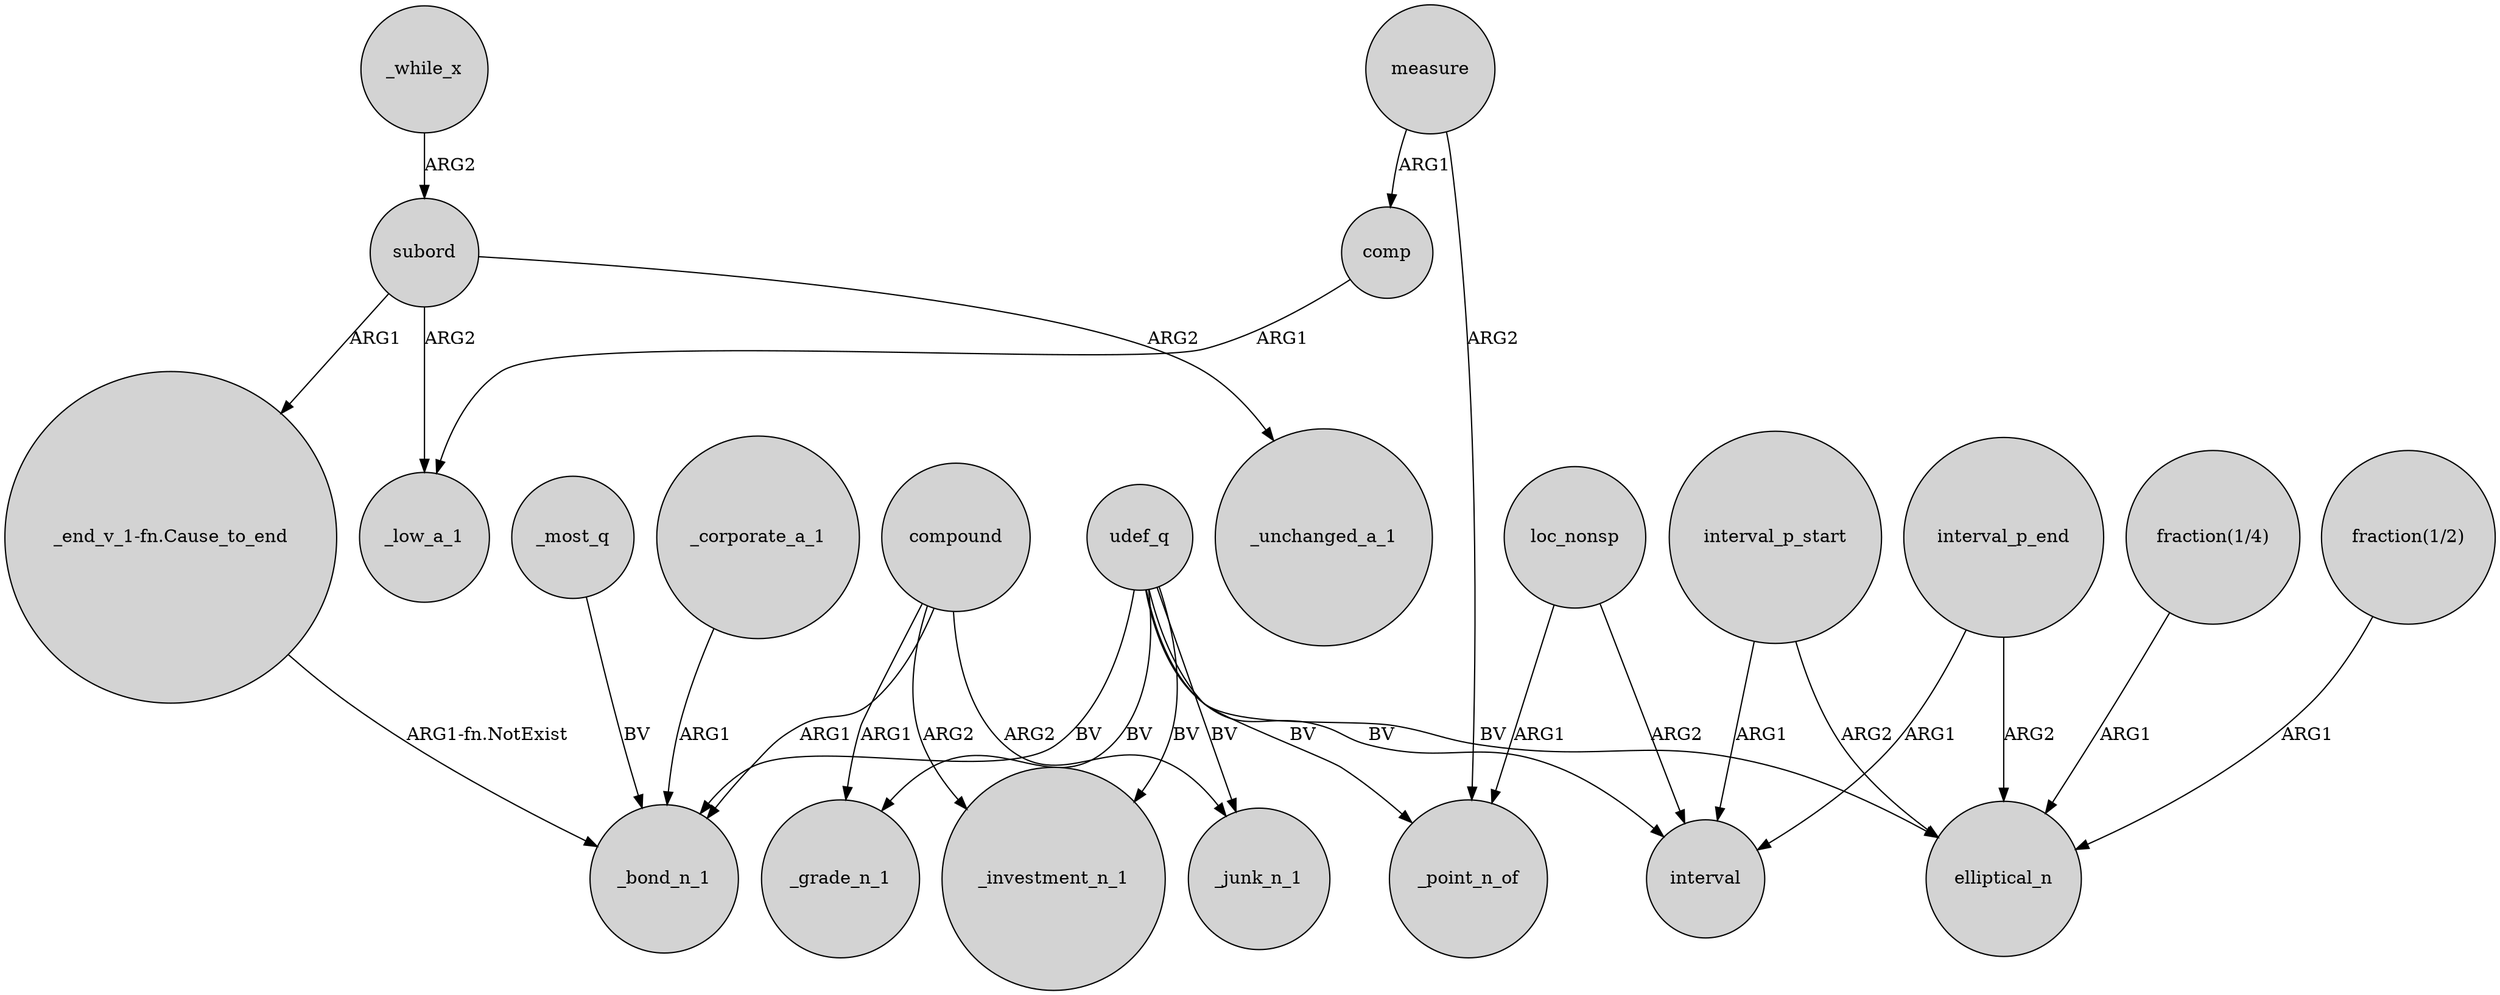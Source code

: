 digraph {
	node [shape=circle style=filled]
	udef_q -> _grade_n_1 [label=BV]
	loc_nonsp -> _point_n_of [label=ARG1]
	loc_nonsp -> interval [label=ARG2]
	udef_q -> elliptical_n [label=BV]
	subord -> _low_a_1 [label=ARG2]
	"_end_v_1-fn.Cause_to_end" -> _bond_n_1 [label="ARG1-fn.NotExist"]
	_corporate_a_1 -> _bond_n_1 [label=ARG1]
	compound -> _bond_n_1 [label=ARG1]
	compound -> _grade_n_1 [label=ARG1]
	interval_p_end -> elliptical_n [label=ARG2]
	compound -> _investment_n_1 [label=ARG2]
	_while_x -> subord [label=ARG2]
	measure -> comp [label=ARG1]
	_most_q -> _bond_n_1 [label=BV]
	"fraction(1/4)" -> elliptical_n [label=ARG1]
	compound -> _junk_n_1 [label=ARG2]
	interval_p_start -> elliptical_n [label=ARG2]
	subord -> "_end_v_1-fn.Cause_to_end" [label=ARG1]
	udef_q -> _junk_n_1 [label=BV]
	udef_q -> _bond_n_1 [label=BV]
	comp -> _low_a_1 [label=ARG1]
	interval_p_start -> interval [label=ARG1]
	interval_p_end -> interval [label=ARG1]
	udef_q -> _investment_n_1 [label=BV]
	subord -> _unchanged_a_1 [label=ARG2]
	"fraction(1/2)" -> elliptical_n [label=ARG1]
	udef_q -> interval [label=BV]
	measure -> _point_n_of [label=ARG2]
	udef_q -> _point_n_of [label=BV]
}
